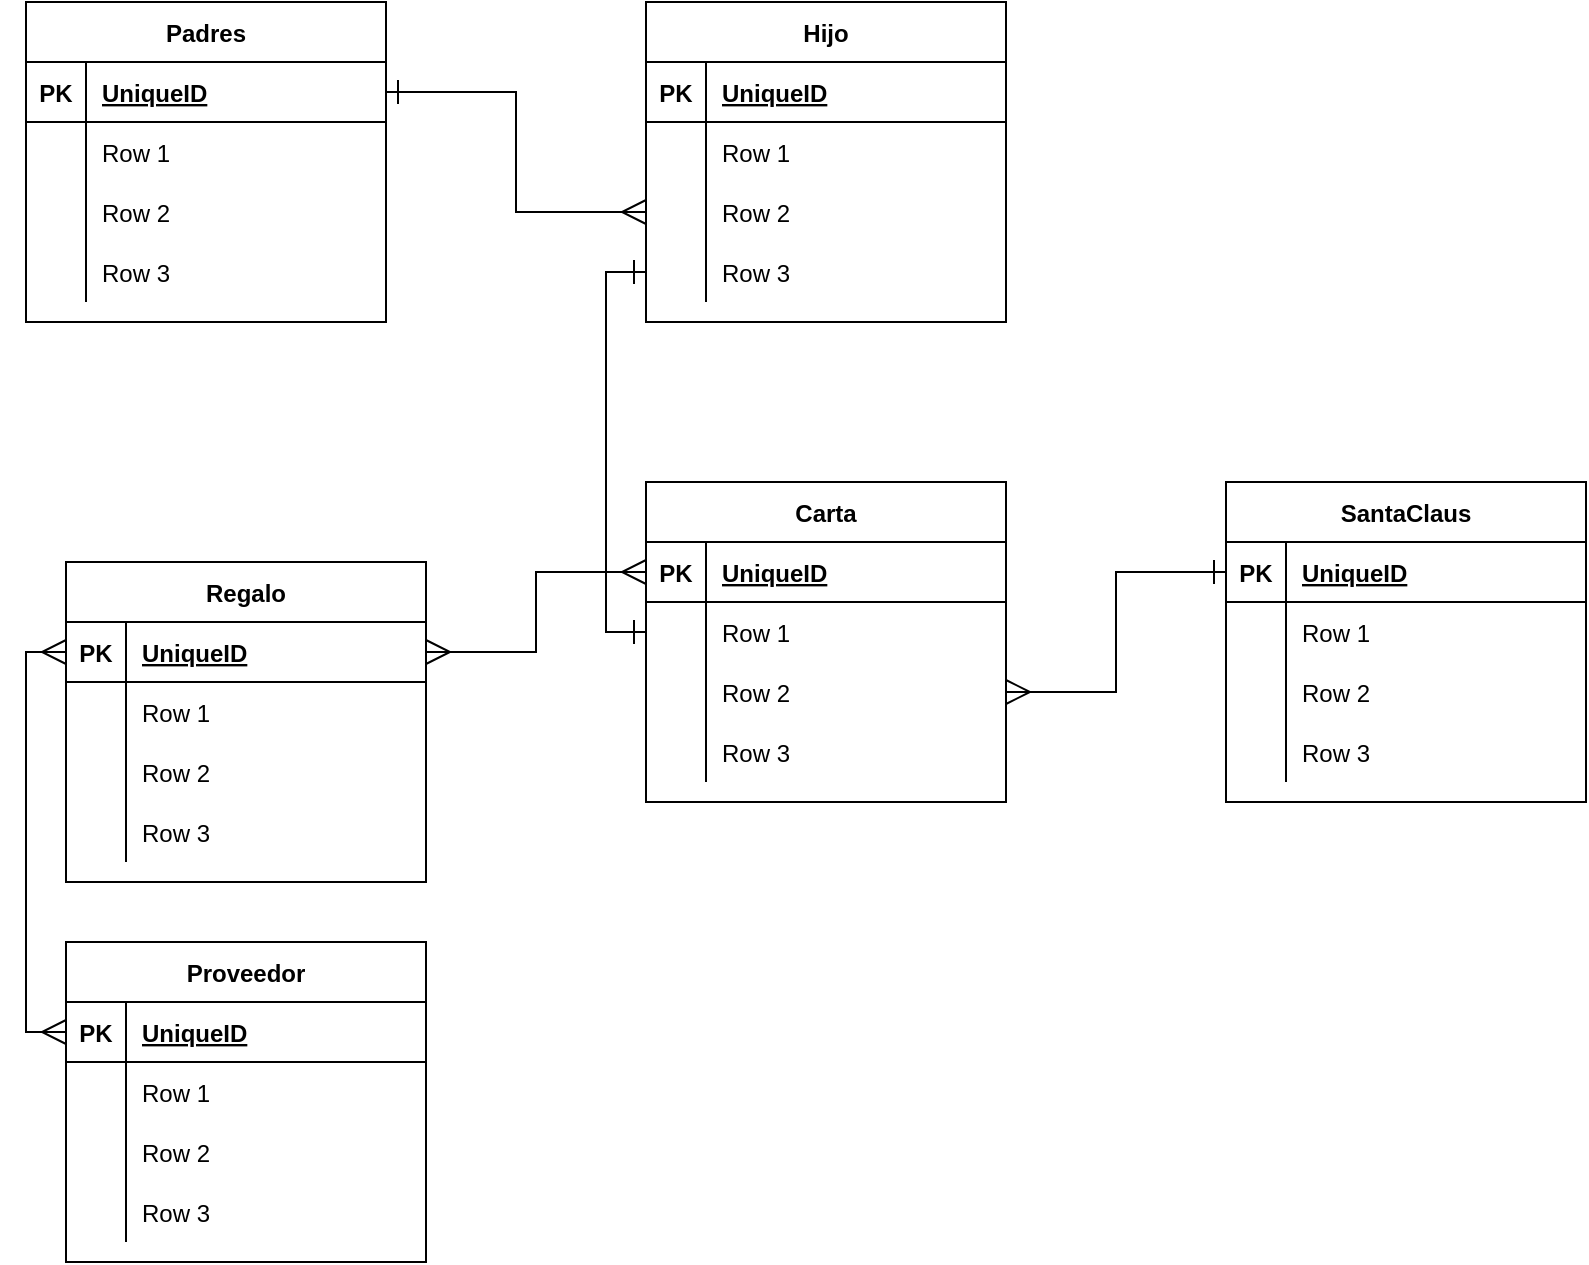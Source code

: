 <mxfile version="14.2.9" type="device"><diagram id="u83mWw8ohgTKddAkGw1K" name="Page-1"><mxGraphModel dx="1240" dy="663" grid="1" gridSize="10" guides="1" tooltips="1" connect="1" arrows="1" fold="1" page="1" pageScale="1" pageWidth="827" pageHeight="1169" math="0" shadow="0"><root><mxCell id="0"/><mxCell id="1" parent="0"/><mxCell id="vzPT_7_UUZCkmrd2Yvvy-1" value="Padres" style="shape=table;startSize=30;container=1;collapsible=1;childLayout=tableLayout;fixedRows=1;rowLines=0;fontStyle=1;align=center;resizeLast=1;" vertex="1" parent="1"><mxGeometry x="40" y="40" width="180" height="160" as="geometry"/></mxCell><mxCell id="vzPT_7_UUZCkmrd2Yvvy-2" value="" style="shape=partialRectangle;collapsible=0;dropTarget=0;pointerEvents=0;fillColor=none;top=0;left=0;bottom=1;right=0;points=[[0,0.5],[1,0.5]];portConstraint=eastwest;" vertex="1" parent="vzPT_7_UUZCkmrd2Yvvy-1"><mxGeometry y="30" width="180" height="30" as="geometry"/></mxCell><mxCell id="vzPT_7_UUZCkmrd2Yvvy-3" value="PK" style="shape=partialRectangle;connectable=0;fillColor=none;top=0;left=0;bottom=0;right=0;fontStyle=1;overflow=hidden;" vertex="1" parent="vzPT_7_UUZCkmrd2Yvvy-2"><mxGeometry width="30" height="30" as="geometry"/></mxCell><mxCell id="vzPT_7_UUZCkmrd2Yvvy-4" value="UniqueID" style="shape=partialRectangle;connectable=0;fillColor=none;top=0;left=0;bottom=0;right=0;align=left;spacingLeft=6;fontStyle=5;overflow=hidden;" vertex="1" parent="vzPT_7_UUZCkmrd2Yvvy-2"><mxGeometry x="30" width="150" height="30" as="geometry"/></mxCell><mxCell id="vzPT_7_UUZCkmrd2Yvvy-5" value="" style="shape=partialRectangle;collapsible=0;dropTarget=0;pointerEvents=0;fillColor=none;top=0;left=0;bottom=0;right=0;points=[[0,0.5],[1,0.5]];portConstraint=eastwest;" vertex="1" parent="vzPT_7_UUZCkmrd2Yvvy-1"><mxGeometry y="60" width="180" height="30" as="geometry"/></mxCell><mxCell id="vzPT_7_UUZCkmrd2Yvvy-6" value="" style="shape=partialRectangle;connectable=0;fillColor=none;top=0;left=0;bottom=0;right=0;editable=1;overflow=hidden;" vertex="1" parent="vzPT_7_UUZCkmrd2Yvvy-5"><mxGeometry width="30" height="30" as="geometry"/></mxCell><mxCell id="vzPT_7_UUZCkmrd2Yvvy-7" value="Row 1" style="shape=partialRectangle;connectable=0;fillColor=none;top=0;left=0;bottom=0;right=0;align=left;spacingLeft=6;overflow=hidden;" vertex="1" parent="vzPT_7_UUZCkmrd2Yvvy-5"><mxGeometry x="30" width="150" height="30" as="geometry"/></mxCell><mxCell id="vzPT_7_UUZCkmrd2Yvvy-8" value="" style="shape=partialRectangle;collapsible=0;dropTarget=0;pointerEvents=0;fillColor=none;top=0;left=0;bottom=0;right=0;points=[[0,0.5],[1,0.5]];portConstraint=eastwest;" vertex="1" parent="vzPT_7_UUZCkmrd2Yvvy-1"><mxGeometry y="90" width="180" height="30" as="geometry"/></mxCell><mxCell id="vzPT_7_UUZCkmrd2Yvvy-9" value="" style="shape=partialRectangle;connectable=0;fillColor=none;top=0;left=0;bottom=0;right=0;editable=1;overflow=hidden;" vertex="1" parent="vzPT_7_UUZCkmrd2Yvvy-8"><mxGeometry width="30" height="30" as="geometry"/></mxCell><mxCell id="vzPT_7_UUZCkmrd2Yvvy-10" value="Row 2" style="shape=partialRectangle;connectable=0;fillColor=none;top=0;left=0;bottom=0;right=0;align=left;spacingLeft=6;overflow=hidden;" vertex="1" parent="vzPT_7_UUZCkmrd2Yvvy-8"><mxGeometry x="30" width="150" height="30" as="geometry"/></mxCell><mxCell id="vzPT_7_UUZCkmrd2Yvvy-11" value="" style="shape=partialRectangle;collapsible=0;dropTarget=0;pointerEvents=0;fillColor=none;top=0;left=0;bottom=0;right=0;points=[[0,0.5],[1,0.5]];portConstraint=eastwest;" vertex="1" parent="vzPT_7_UUZCkmrd2Yvvy-1"><mxGeometry y="120" width="180" height="30" as="geometry"/></mxCell><mxCell id="vzPT_7_UUZCkmrd2Yvvy-12" value="" style="shape=partialRectangle;connectable=0;fillColor=none;top=0;left=0;bottom=0;right=0;editable=1;overflow=hidden;" vertex="1" parent="vzPT_7_UUZCkmrd2Yvvy-11"><mxGeometry width="30" height="30" as="geometry"/></mxCell><mxCell id="vzPT_7_UUZCkmrd2Yvvy-13" value="Row 3" style="shape=partialRectangle;connectable=0;fillColor=none;top=0;left=0;bottom=0;right=0;align=left;spacingLeft=6;overflow=hidden;" vertex="1" parent="vzPT_7_UUZCkmrd2Yvvy-11"><mxGeometry x="30" width="150" height="30" as="geometry"/></mxCell><mxCell id="vzPT_7_UUZCkmrd2Yvvy-14" value="Hijo" style="shape=table;startSize=30;container=1;collapsible=1;childLayout=tableLayout;fixedRows=1;rowLines=0;fontStyle=1;align=center;resizeLast=1;" vertex="1" parent="1"><mxGeometry x="350" y="40" width="180" height="160" as="geometry"/></mxCell><mxCell id="vzPT_7_UUZCkmrd2Yvvy-15" value="" style="shape=partialRectangle;collapsible=0;dropTarget=0;pointerEvents=0;fillColor=none;top=0;left=0;bottom=1;right=0;points=[[0,0.5],[1,0.5]];portConstraint=eastwest;" vertex="1" parent="vzPT_7_UUZCkmrd2Yvvy-14"><mxGeometry y="30" width="180" height="30" as="geometry"/></mxCell><mxCell id="vzPT_7_UUZCkmrd2Yvvy-16" value="PK" style="shape=partialRectangle;connectable=0;fillColor=none;top=0;left=0;bottom=0;right=0;fontStyle=1;overflow=hidden;" vertex="1" parent="vzPT_7_UUZCkmrd2Yvvy-15"><mxGeometry width="30" height="30" as="geometry"/></mxCell><mxCell id="vzPT_7_UUZCkmrd2Yvvy-17" value="UniqueID" style="shape=partialRectangle;connectable=0;fillColor=none;top=0;left=0;bottom=0;right=0;align=left;spacingLeft=6;fontStyle=5;overflow=hidden;" vertex="1" parent="vzPT_7_UUZCkmrd2Yvvy-15"><mxGeometry x="30" width="150" height="30" as="geometry"/></mxCell><mxCell id="vzPT_7_UUZCkmrd2Yvvy-18" value="" style="shape=partialRectangle;collapsible=0;dropTarget=0;pointerEvents=0;fillColor=none;top=0;left=0;bottom=0;right=0;points=[[0,0.5],[1,0.5]];portConstraint=eastwest;" vertex="1" parent="vzPT_7_UUZCkmrd2Yvvy-14"><mxGeometry y="60" width="180" height="30" as="geometry"/></mxCell><mxCell id="vzPT_7_UUZCkmrd2Yvvy-19" value="" style="shape=partialRectangle;connectable=0;fillColor=none;top=0;left=0;bottom=0;right=0;editable=1;overflow=hidden;" vertex="1" parent="vzPT_7_UUZCkmrd2Yvvy-18"><mxGeometry width="30" height="30" as="geometry"/></mxCell><mxCell id="vzPT_7_UUZCkmrd2Yvvy-20" value="Row 1" style="shape=partialRectangle;connectable=0;fillColor=none;top=0;left=0;bottom=0;right=0;align=left;spacingLeft=6;overflow=hidden;" vertex="1" parent="vzPT_7_UUZCkmrd2Yvvy-18"><mxGeometry x="30" width="150" height="30" as="geometry"/></mxCell><mxCell id="vzPT_7_UUZCkmrd2Yvvy-21" value="" style="shape=partialRectangle;collapsible=0;dropTarget=0;pointerEvents=0;fillColor=none;top=0;left=0;bottom=0;right=0;points=[[0,0.5],[1,0.5]];portConstraint=eastwest;" vertex="1" parent="vzPT_7_UUZCkmrd2Yvvy-14"><mxGeometry y="90" width="180" height="30" as="geometry"/></mxCell><mxCell id="vzPT_7_UUZCkmrd2Yvvy-22" value="" style="shape=partialRectangle;connectable=0;fillColor=none;top=0;left=0;bottom=0;right=0;editable=1;overflow=hidden;" vertex="1" parent="vzPT_7_UUZCkmrd2Yvvy-21"><mxGeometry width="30" height="30" as="geometry"/></mxCell><mxCell id="vzPT_7_UUZCkmrd2Yvvy-23" value="Row 2" style="shape=partialRectangle;connectable=0;fillColor=none;top=0;left=0;bottom=0;right=0;align=left;spacingLeft=6;overflow=hidden;" vertex="1" parent="vzPT_7_UUZCkmrd2Yvvy-21"><mxGeometry x="30" width="150" height="30" as="geometry"/></mxCell><mxCell id="vzPT_7_UUZCkmrd2Yvvy-24" value="" style="shape=partialRectangle;collapsible=0;dropTarget=0;pointerEvents=0;fillColor=none;top=0;left=0;bottom=0;right=0;points=[[0,0.5],[1,0.5]];portConstraint=eastwest;" vertex="1" parent="vzPT_7_UUZCkmrd2Yvvy-14"><mxGeometry y="120" width="180" height="30" as="geometry"/></mxCell><mxCell id="vzPT_7_UUZCkmrd2Yvvy-25" value="" style="shape=partialRectangle;connectable=0;fillColor=none;top=0;left=0;bottom=0;right=0;editable=1;overflow=hidden;" vertex="1" parent="vzPT_7_UUZCkmrd2Yvvy-24"><mxGeometry width="30" height="30" as="geometry"/></mxCell><mxCell id="vzPT_7_UUZCkmrd2Yvvy-26" value="Row 3" style="shape=partialRectangle;connectable=0;fillColor=none;top=0;left=0;bottom=0;right=0;align=left;spacingLeft=6;overflow=hidden;" vertex="1" parent="vzPT_7_UUZCkmrd2Yvvy-24"><mxGeometry x="30" width="150" height="30" as="geometry"/></mxCell><mxCell id="vzPT_7_UUZCkmrd2Yvvy-27" value="SantaClaus" style="shape=table;startSize=30;container=1;collapsible=1;childLayout=tableLayout;fixedRows=1;rowLines=0;fontStyle=1;align=center;resizeLast=1;" vertex="1" parent="1"><mxGeometry x="640" y="280" width="180" height="160" as="geometry"/></mxCell><mxCell id="vzPT_7_UUZCkmrd2Yvvy-28" value="" style="shape=partialRectangle;collapsible=0;dropTarget=0;pointerEvents=0;fillColor=none;top=0;left=0;bottom=1;right=0;points=[[0,0.5],[1,0.5]];portConstraint=eastwest;" vertex="1" parent="vzPT_7_UUZCkmrd2Yvvy-27"><mxGeometry y="30" width="180" height="30" as="geometry"/></mxCell><mxCell id="vzPT_7_UUZCkmrd2Yvvy-29" value="PK" style="shape=partialRectangle;connectable=0;fillColor=none;top=0;left=0;bottom=0;right=0;fontStyle=1;overflow=hidden;" vertex="1" parent="vzPT_7_UUZCkmrd2Yvvy-28"><mxGeometry width="30" height="30" as="geometry"/></mxCell><mxCell id="vzPT_7_UUZCkmrd2Yvvy-30" value="UniqueID" style="shape=partialRectangle;connectable=0;fillColor=none;top=0;left=0;bottom=0;right=0;align=left;spacingLeft=6;fontStyle=5;overflow=hidden;" vertex="1" parent="vzPT_7_UUZCkmrd2Yvvy-28"><mxGeometry x="30" width="150" height="30" as="geometry"/></mxCell><mxCell id="vzPT_7_UUZCkmrd2Yvvy-31" value="" style="shape=partialRectangle;collapsible=0;dropTarget=0;pointerEvents=0;fillColor=none;top=0;left=0;bottom=0;right=0;points=[[0,0.5],[1,0.5]];portConstraint=eastwest;" vertex="1" parent="vzPT_7_UUZCkmrd2Yvvy-27"><mxGeometry y="60" width="180" height="30" as="geometry"/></mxCell><mxCell id="vzPT_7_UUZCkmrd2Yvvy-32" value="" style="shape=partialRectangle;connectable=0;fillColor=none;top=0;left=0;bottom=0;right=0;editable=1;overflow=hidden;" vertex="1" parent="vzPT_7_UUZCkmrd2Yvvy-31"><mxGeometry width="30" height="30" as="geometry"/></mxCell><mxCell id="vzPT_7_UUZCkmrd2Yvvy-33" value="Row 1" style="shape=partialRectangle;connectable=0;fillColor=none;top=0;left=0;bottom=0;right=0;align=left;spacingLeft=6;overflow=hidden;" vertex="1" parent="vzPT_7_UUZCkmrd2Yvvy-31"><mxGeometry x="30" width="150" height="30" as="geometry"/></mxCell><mxCell id="vzPT_7_UUZCkmrd2Yvvy-34" value="" style="shape=partialRectangle;collapsible=0;dropTarget=0;pointerEvents=0;fillColor=none;top=0;left=0;bottom=0;right=0;points=[[0,0.5],[1,0.5]];portConstraint=eastwest;" vertex="1" parent="vzPT_7_UUZCkmrd2Yvvy-27"><mxGeometry y="90" width="180" height="30" as="geometry"/></mxCell><mxCell id="vzPT_7_UUZCkmrd2Yvvy-35" value="" style="shape=partialRectangle;connectable=0;fillColor=none;top=0;left=0;bottom=0;right=0;editable=1;overflow=hidden;" vertex="1" parent="vzPT_7_UUZCkmrd2Yvvy-34"><mxGeometry width="30" height="30" as="geometry"/></mxCell><mxCell id="vzPT_7_UUZCkmrd2Yvvy-36" value="Row 2" style="shape=partialRectangle;connectable=0;fillColor=none;top=0;left=0;bottom=0;right=0;align=left;spacingLeft=6;overflow=hidden;" vertex="1" parent="vzPT_7_UUZCkmrd2Yvvy-34"><mxGeometry x="30" width="150" height="30" as="geometry"/></mxCell><mxCell id="vzPT_7_UUZCkmrd2Yvvy-37" value="" style="shape=partialRectangle;collapsible=0;dropTarget=0;pointerEvents=0;fillColor=none;top=0;left=0;bottom=0;right=0;points=[[0,0.5],[1,0.5]];portConstraint=eastwest;" vertex="1" parent="vzPT_7_UUZCkmrd2Yvvy-27"><mxGeometry y="120" width="180" height="30" as="geometry"/></mxCell><mxCell id="vzPT_7_UUZCkmrd2Yvvy-38" value="" style="shape=partialRectangle;connectable=0;fillColor=none;top=0;left=0;bottom=0;right=0;editable=1;overflow=hidden;" vertex="1" parent="vzPT_7_UUZCkmrd2Yvvy-37"><mxGeometry width="30" height="30" as="geometry"/></mxCell><mxCell id="vzPT_7_UUZCkmrd2Yvvy-39" value="Row 3" style="shape=partialRectangle;connectable=0;fillColor=none;top=0;left=0;bottom=0;right=0;align=left;spacingLeft=6;overflow=hidden;" vertex="1" parent="vzPT_7_UUZCkmrd2Yvvy-37"><mxGeometry x="30" width="150" height="30" as="geometry"/></mxCell><mxCell id="vzPT_7_UUZCkmrd2Yvvy-40" style="edgeStyle=orthogonalEdgeStyle;rounded=0;orthogonalLoop=1;jettySize=auto;html=1;exitX=1;exitY=0.5;exitDx=0;exitDy=0;entryX=0;entryY=0.5;entryDx=0;entryDy=0;endArrow=ERmany;endFill=0;endSize=10;startSize=10;startArrow=ERone;startFill=0;" edge="1" parent="1" source="vzPT_7_UUZCkmrd2Yvvy-2" target="vzPT_7_UUZCkmrd2Yvvy-21"><mxGeometry relative="1" as="geometry"/></mxCell><mxCell id="vzPT_7_UUZCkmrd2Yvvy-41" value="Carta" style="shape=table;startSize=30;container=1;collapsible=1;childLayout=tableLayout;fixedRows=1;rowLines=0;fontStyle=1;align=center;resizeLast=1;" vertex="1" parent="1"><mxGeometry x="350" y="280" width="180" height="160" as="geometry"/></mxCell><mxCell id="vzPT_7_UUZCkmrd2Yvvy-42" value="" style="shape=partialRectangle;collapsible=0;dropTarget=0;pointerEvents=0;fillColor=none;top=0;left=0;bottom=1;right=0;points=[[0,0.5],[1,0.5]];portConstraint=eastwest;" vertex="1" parent="vzPT_7_UUZCkmrd2Yvvy-41"><mxGeometry y="30" width="180" height="30" as="geometry"/></mxCell><mxCell id="vzPT_7_UUZCkmrd2Yvvy-43" value="PK" style="shape=partialRectangle;connectable=0;fillColor=none;top=0;left=0;bottom=0;right=0;fontStyle=1;overflow=hidden;" vertex="1" parent="vzPT_7_UUZCkmrd2Yvvy-42"><mxGeometry width="30" height="30" as="geometry"/></mxCell><mxCell id="vzPT_7_UUZCkmrd2Yvvy-44" value="UniqueID" style="shape=partialRectangle;connectable=0;fillColor=none;top=0;left=0;bottom=0;right=0;align=left;spacingLeft=6;fontStyle=5;overflow=hidden;" vertex="1" parent="vzPT_7_UUZCkmrd2Yvvy-42"><mxGeometry x="30" width="150" height="30" as="geometry"/></mxCell><mxCell id="vzPT_7_UUZCkmrd2Yvvy-45" value="" style="shape=partialRectangle;collapsible=0;dropTarget=0;pointerEvents=0;fillColor=none;top=0;left=0;bottom=0;right=0;points=[[0,0.5],[1,0.5]];portConstraint=eastwest;" vertex="1" parent="vzPT_7_UUZCkmrd2Yvvy-41"><mxGeometry y="60" width="180" height="30" as="geometry"/></mxCell><mxCell id="vzPT_7_UUZCkmrd2Yvvy-46" value="" style="shape=partialRectangle;connectable=0;fillColor=none;top=0;left=0;bottom=0;right=0;editable=1;overflow=hidden;" vertex="1" parent="vzPT_7_UUZCkmrd2Yvvy-45"><mxGeometry width="30" height="30" as="geometry"/></mxCell><mxCell id="vzPT_7_UUZCkmrd2Yvvy-47" value="Row 1" style="shape=partialRectangle;connectable=0;fillColor=none;top=0;left=0;bottom=0;right=0;align=left;spacingLeft=6;overflow=hidden;" vertex="1" parent="vzPT_7_UUZCkmrd2Yvvy-45"><mxGeometry x="30" width="150" height="30" as="geometry"/></mxCell><mxCell id="vzPT_7_UUZCkmrd2Yvvy-48" value="" style="shape=partialRectangle;collapsible=0;dropTarget=0;pointerEvents=0;fillColor=none;top=0;left=0;bottom=0;right=0;points=[[0,0.5],[1,0.5]];portConstraint=eastwest;" vertex="1" parent="vzPT_7_UUZCkmrd2Yvvy-41"><mxGeometry y="90" width="180" height="30" as="geometry"/></mxCell><mxCell id="vzPT_7_UUZCkmrd2Yvvy-49" value="" style="shape=partialRectangle;connectable=0;fillColor=none;top=0;left=0;bottom=0;right=0;editable=1;overflow=hidden;" vertex="1" parent="vzPT_7_UUZCkmrd2Yvvy-48"><mxGeometry width="30" height="30" as="geometry"/></mxCell><mxCell id="vzPT_7_UUZCkmrd2Yvvy-50" value="Row 2" style="shape=partialRectangle;connectable=0;fillColor=none;top=0;left=0;bottom=0;right=0;align=left;spacingLeft=6;overflow=hidden;" vertex="1" parent="vzPT_7_UUZCkmrd2Yvvy-48"><mxGeometry x="30" width="150" height="30" as="geometry"/></mxCell><mxCell id="vzPT_7_UUZCkmrd2Yvvy-51" value="" style="shape=partialRectangle;collapsible=0;dropTarget=0;pointerEvents=0;fillColor=none;top=0;left=0;bottom=0;right=0;points=[[0,0.5],[1,0.5]];portConstraint=eastwest;" vertex="1" parent="vzPT_7_UUZCkmrd2Yvvy-41"><mxGeometry y="120" width="180" height="30" as="geometry"/></mxCell><mxCell id="vzPT_7_UUZCkmrd2Yvvy-52" value="" style="shape=partialRectangle;connectable=0;fillColor=none;top=0;left=0;bottom=0;right=0;editable=1;overflow=hidden;" vertex="1" parent="vzPT_7_UUZCkmrd2Yvvy-51"><mxGeometry width="30" height="30" as="geometry"/></mxCell><mxCell id="vzPT_7_UUZCkmrd2Yvvy-53" value="Row 3" style="shape=partialRectangle;connectable=0;fillColor=none;top=0;left=0;bottom=0;right=0;align=left;spacingLeft=6;overflow=hidden;" vertex="1" parent="vzPT_7_UUZCkmrd2Yvvy-51"><mxGeometry x="30" width="150" height="30" as="geometry"/></mxCell><mxCell id="vzPT_7_UUZCkmrd2Yvvy-54" style="edgeStyle=orthogonalEdgeStyle;rounded=0;orthogonalLoop=1;jettySize=auto;html=1;exitX=0;exitY=0.5;exitDx=0;exitDy=0;entryX=0;entryY=0.5;entryDx=0;entryDy=0;startArrow=ERone;startFill=0;startSize=10;endArrow=ERone;endFill=0;endSize=10;" edge="1" parent="1" source="vzPT_7_UUZCkmrd2Yvvy-24" target="vzPT_7_UUZCkmrd2Yvvy-45"><mxGeometry relative="1" as="geometry"/></mxCell><mxCell id="vzPT_7_UUZCkmrd2Yvvy-55" value="Regalo" style="shape=table;startSize=30;container=1;collapsible=1;childLayout=tableLayout;fixedRows=1;rowLines=0;fontStyle=1;align=center;resizeLast=1;" vertex="1" parent="1"><mxGeometry x="60" y="320" width="180" height="160" as="geometry"/></mxCell><mxCell id="vzPT_7_UUZCkmrd2Yvvy-56" value="" style="shape=partialRectangle;collapsible=0;dropTarget=0;pointerEvents=0;fillColor=none;top=0;left=0;bottom=1;right=0;points=[[0,0.5],[1,0.5]];portConstraint=eastwest;" vertex="1" parent="vzPT_7_UUZCkmrd2Yvvy-55"><mxGeometry y="30" width="180" height="30" as="geometry"/></mxCell><mxCell id="vzPT_7_UUZCkmrd2Yvvy-57" value="PK" style="shape=partialRectangle;connectable=0;fillColor=none;top=0;left=0;bottom=0;right=0;fontStyle=1;overflow=hidden;" vertex="1" parent="vzPT_7_UUZCkmrd2Yvvy-56"><mxGeometry width="30" height="30" as="geometry"/></mxCell><mxCell id="vzPT_7_UUZCkmrd2Yvvy-58" value="UniqueID" style="shape=partialRectangle;connectable=0;fillColor=none;top=0;left=0;bottom=0;right=0;align=left;spacingLeft=6;fontStyle=5;overflow=hidden;" vertex="1" parent="vzPT_7_UUZCkmrd2Yvvy-56"><mxGeometry x="30" width="150" height="30" as="geometry"/></mxCell><mxCell id="vzPT_7_UUZCkmrd2Yvvy-59" value="" style="shape=partialRectangle;collapsible=0;dropTarget=0;pointerEvents=0;fillColor=none;top=0;left=0;bottom=0;right=0;points=[[0,0.5],[1,0.5]];portConstraint=eastwest;" vertex="1" parent="vzPT_7_UUZCkmrd2Yvvy-55"><mxGeometry y="60" width="180" height="30" as="geometry"/></mxCell><mxCell id="vzPT_7_UUZCkmrd2Yvvy-60" value="" style="shape=partialRectangle;connectable=0;fillColor=none;top=0;left=0;bottom=0;right=0;editable=1;overflow=hidden;" vertex="1" parent="vzPT_7_UUZCkmrd2Yvvy-59"><mxGeometry width="30" height="30" as="geometry"/></mxCell><mxCell id="vzPT_7_UUZCkmrd2Yvvy-61" value="Row 1" style="shape=partialRectangle;connectable=0;fillColor=none;top=0;left=0;bottom=0;right=0;align=left;spacingLeft=6;overflow=hidden;" vertex="1" parent="vzPT_7_UUZCkmrd2Yvvy-59"><mxGeometry x="30" width="150" height="30" as="geometry"/></mxCell><mxCell id="vzPT_7_UUZCkmrd2Yvvy-62" value="" style="shape=partialRectangle;collapsible=0;dropTarget=0;pointerEvents=0;fillColor=none;top=0;left=0;bottom=0;right=0;points=[[0,0.5],[1,0.5]];portConstraint=eastwest;" vertex="1" parent="vzPT_7_UUZCkmrd2Yvvy-55"><mxGeometry y="90" width="180" height="30" as="geometry"/></mxCell><mxCell id="vzPT_7_UUZCkmrd2Yvvy-63" value="" style="shape=partialRectangle;connectable=0;fillColor=none;top=0;left=0;bottom=0;right=0;editable=1;overflow=hidden;" vertex="1" parent="vzPT_7_UUZCkmrd2Yvvy-62"><mxGeometry width="30" height="30" as="geometry"/></mxCell><mxCell id="vzPT_7_UUZCkmrd2Yvvy-64" value="Row 2" style="shape=partialRectangle;connectable=0;fillColor=none;top=0;left=0;bottom=0;right=0;align=left;spacingLeft=6;overflow=hidden;" vertex="1" parent="vzPT_7_UUZCkmrd2Yvvy-62"><mxGeometry x="30" width="150" height="30" as="geometry"/></mxCell><mxCell id="vzPT_7_UUZCkmrd2Yvvy-65" value="" style="shape=partialRectangle;collapsible=0;dropTarget=0;pointerEvents=0;fillColor=none;top=0;left=0;bottom=0;right=0;points=[[0,0.5],[1,0.5]];portConstraint=eastwest;" vertex="1" parent="vzPT_7_UUZCkmrd2Yvvy-55"><mxGeometry y="120" width="180" height="30" as="geometry"/></mxCell><mxCell id="vzPT_7_UUZCkmrd2Yvvy-66" value="" style="shape=partialRectangle;connectable=0;fillColor=none;top=0;left=0;bottom=0;right=0;editable=1;overflow=hidden;" vertex="1" parent="vzPT_7_UUZCkmrd2Yvvy-65"><mxGeometry width="30" height="30" as="geometry"/></mxCell><mxCell id="vzPT_7_UUZCkmrd2Yvvy-67" value="Row 3" style="shape=partialRectangle;connectable=0;fillColor=none;top=0;left=0;bottom=0;right=0;align=left;spacingLeft=6;overflow=hidden;" vertex="1" parent="vzPT_7_UUZCkmrd2Yvvy-65"><mxGeometry x="30" width="150" height="30" as="geometry"/></mxCell><mxCell id="vzPT_7_UUZCkmrd2Yvvy-68" value="Proveedor" style="shape=table;startSize=30;container=1;collapsible=1;childLayout=tableLayout;fixedRows=1;rowLines=0;fontStyle=1;align=center;resizeLast=1;" vertex="1" parent="1"><mxGeometry x="60" y="510" width="180" height="160" as="geometry"/></mxCell><mxCell id="vzPT_7_UUZCkmrd2Yvvy-69" value="" style="shape=partialRectangle;collapsible=0;dropTarget=0;pointerEvents=0;fillColor=none;top=0;left=0;bottom=1;right=0;points=[[0,0.5],[1,0.5]];portConstraint=eastwest;" vertex="1" parent="vzPT_7_UUZCkmrd2Yvvy-68"><mxGeometry y="30" width="180" height="30" as="geometry"/></mxCell><mxCell id="vzPT_7_UUZCkmrd2Yvvy-70" value="PK" style="shape=partialRectangle;connectable=0;fillColor=none;top=0;left=0;bottom=0;right=0;fontStyle=1;overflow=hidden;" vertex="1" parent="vzPT_7_UUZCkmrd2Yvvy-69"><mxGeometry width="30" height="30" as="geometry"/></mxCell><mxCell id="vzPT_7_UUZCkmrd2Yvvy-71" value="UniqueID" style="shape=partialRectangle;connectable=0;fillColor=none;top=0;left=0;bottom=0;right=0;align=left;spacingLeft=6;fontStyle=5;overflow=hidden;" vertex="1" parent="vzPT_7_UUZCkmrd2Yvvy-69"><mxGeometry x="30" width="150" height="30" as="geometry"/></mxCell><mxCell id="vzPT_7_UUZCkmrd2Yvvy-72" value="" style="shape=partialRectangle;collapsible=0;dropTarget=0;pointerEvents=0;fillColor=none;top=0;left=0;bottom=0;right=0;points=[[0,0.5],[1,0.5]];portConstraint=eastwest;" vertex="1" parent="vzPT_7_UUZCkmrd2Yvvy-68"><mxGeometry y="60" width="180" height="30" as="geometry"/></mxCell><mxCell id="vzPT_7_UUZCkmrd2Yvvy-73" value="" style="shape=partialRectangle;connectable=0;fillColor=none;top=0;left=0;bottom=0;right=0;editable=1;overflow=hidden;" vertex="1" parent="vzPT_7_UUZCkmrd2Yvvy-72"><mxGeometry width="30" height="30" as="geometry"/></mxCell><mxCell id="vzPT_7_UUZCkmrd2Yvvy-74" value="Row 1" style="shape=partialRectangle;connectable=0;fillColor=none;top=0;left=0;bottom=0;right=0;align=left;spacingLeft=6;overflow=hidden;" vertex="1" parent="vzPT_7_UUZCkmrd2Yvvy-72"><mxGeometry x="30" width="150" height="30" as="geometry"/></mxCell><mxCell id="vzPT_7_UUZCkmrd2Yvvy-75" value="" style="shape=partialRectangle;collapsible=0;dropTarget=0;pointerEvents=0;fillColor=none;top=0;left=0;bottom=0;right=0;points=[[0,0.5],[1,0.5]];portConstraint=eastwest;" vertex="1" parent="vzPT_7_UUZCkmrd2Yvvy-68"><mxGeometry y="90" width="180" height="30" as="geometry"/></mxCell><mxCell id="vzPT_7_UUZCkmrd2Yvvy-76" value="" style="shape=partialRectangle;connectable=0;fillColor=none;top=0;left=0;bottom=0;right=0;editable=1;overflow=hidden;" vertex="1" parent="vzPT_7_UUZCkmrd2Yvvy-75"><mxGeometry width="30" height="30" as="geometry"/></mxCell><mxCell id="vzPT_7_UUZCkmrd2Yvvy-77" value="Row 2" style="shape=partialRectangle;connectable=0;fillColor=none;top=0;left=0;bottom=0;right=0;align=left;spacingLeft=6;overflow=hidden;" vertex="1" parent="vzPT_7_UUZCkmrd2Yvvy-75"><mxGeometry x="30" width="150" height="30" as="geometry"/></mxCell><mxCell id="vzPT_7_UUZCkmrd2Yvvy-78" value="" style="shape=partialRectangle;collapsible=0;dropTarget=0;pointerEvents=0;fillColor=none;top=0;left=0;bottom=0;right=0;points=[[0,0.5],[1,0.5]];portConstraint=eastwest;" vertex="1" parent="vzPT_7_UUZCkmrd2Yvvy-68"><mxGeometry y="120" width="180" height="30" as="geometry"/></mxCell><mxCell id="vzPT_7_UUZCkmrd2Yvvy-79" value="" style="shape=partialRectangle;connectable=0;fillColor=none;top=0;left=0;bottom=0;right=0;editable=1;overflow=hidden;" vertex="1" parent="vzPT_7_UUZCkmrd2Yvvy-78"><mxGeometry width="30" height="30" as="geometry"/></mxCell><mxCell id="vzPT_7_UUZCkmrd2Yvvy-80" value="Row 3" style="shape=partialRectangle;connectable=0;fillColor=none;top=0;left=0;bottom=0;right=0;align=left;spacingLeft=6;overflow=hidden;" vertex="1" parent="vzPT_7_UUZCkmrd2Yvvy-78"><mxGeometry x="30" width="150" height="30" as="geometry"/></mxCell><mxCell id="vzPT_7_UUZCkmrd2Yvvy-81" style="edgeStyle=orthogonalEdgeStyle;rounded=0;orthogonalLoop=1;jettySize=auto;html=1;exitX=0;exitY=0.5;exitDx=0;exitDy=0;entryX=1;entryY=0.5;entryDx=0;entryDy=0;startArrow=ERone;startFill=0;startSize=10;endArrow=ERmany;endFill=0;endSize=10;" edge="1" parent="1" source="vzPT_7_UUZCkmrd2Yvvy-28" target="vzPT_7_UUZCkmrd2Yvvy-48"><mxGeometry relative="1" as="geometry"/></mxCell><mxCell id="vzPT_7_UUZCkmrd2Yvvy-82" style="edgeStyle=orthogonalEdgeStyle;rounded=0;orthogonalLoop=1;jettySize=auto;html=1;exitX=1;exitY=0.5;exitDx=0;exitDy=0;entryX=0;entryY=0.5;entryDx=0;entryDy=0;startArrow=ERmany;startFill=0;startSize=10;endArrow=ERmany;endFill=0;endSize=10;" edge="1" parent="1" source="vzPT_7_UUZCkmrd2Yvvy-56" target="vzPT_7_UUZCkmrd2Yvvy-42"><mxGeometry relative="1" as="geometry"/></mxCell><mxCell id="vzPT_7_UUZCkmrd2Yvvy-83" style="edgeStyle=orthogonalEdgeStyle;rounded=0;orthogonalLoop=1;jettySize=auto;html=1;exitX=0;exitY=0.5;exitDx=0;exitDy=0;entryX=0;entryY=0.5;entryDx=0;entryDy=0;startArrow=ERmany;startFill=0;startSize=10;endArrow=ERmany;endFill=0;endSize=10;" edge="1" parent="1" source="vzPT_7_UUZCkmrd2Yvvy-56" target="vzPT_7_UUZCkmrd2Yvvy-69"><mxGeometry relative="1" as="geometry"/></mxCell></root></mxGraphModel></diagram></mxfile>